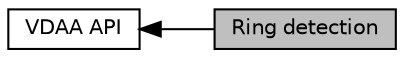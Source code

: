 digraph "Ring detection"
{
  edge [fontname="Helvetica",fontsize="10",labelfontname="Helvetica",labelfontsize="10"];
  node [fontname="Helvetica",fontsize="10",shape=record];
  rankdir=LR;
  Node1 [label="VDAA API",height=0.2,width=0.4,color="black", fillcolor="white", style="filled",URL="$group___v_d_a_a___a_p_i.html"];
  Node0 [label="Ring detection",height=0.2,width=0.4,color="black", fillcolor="grey75", style="filled", fontcolor="black"];
  Node1->Node0 [shape=plaintext, dir="back", style="solid"];
}
